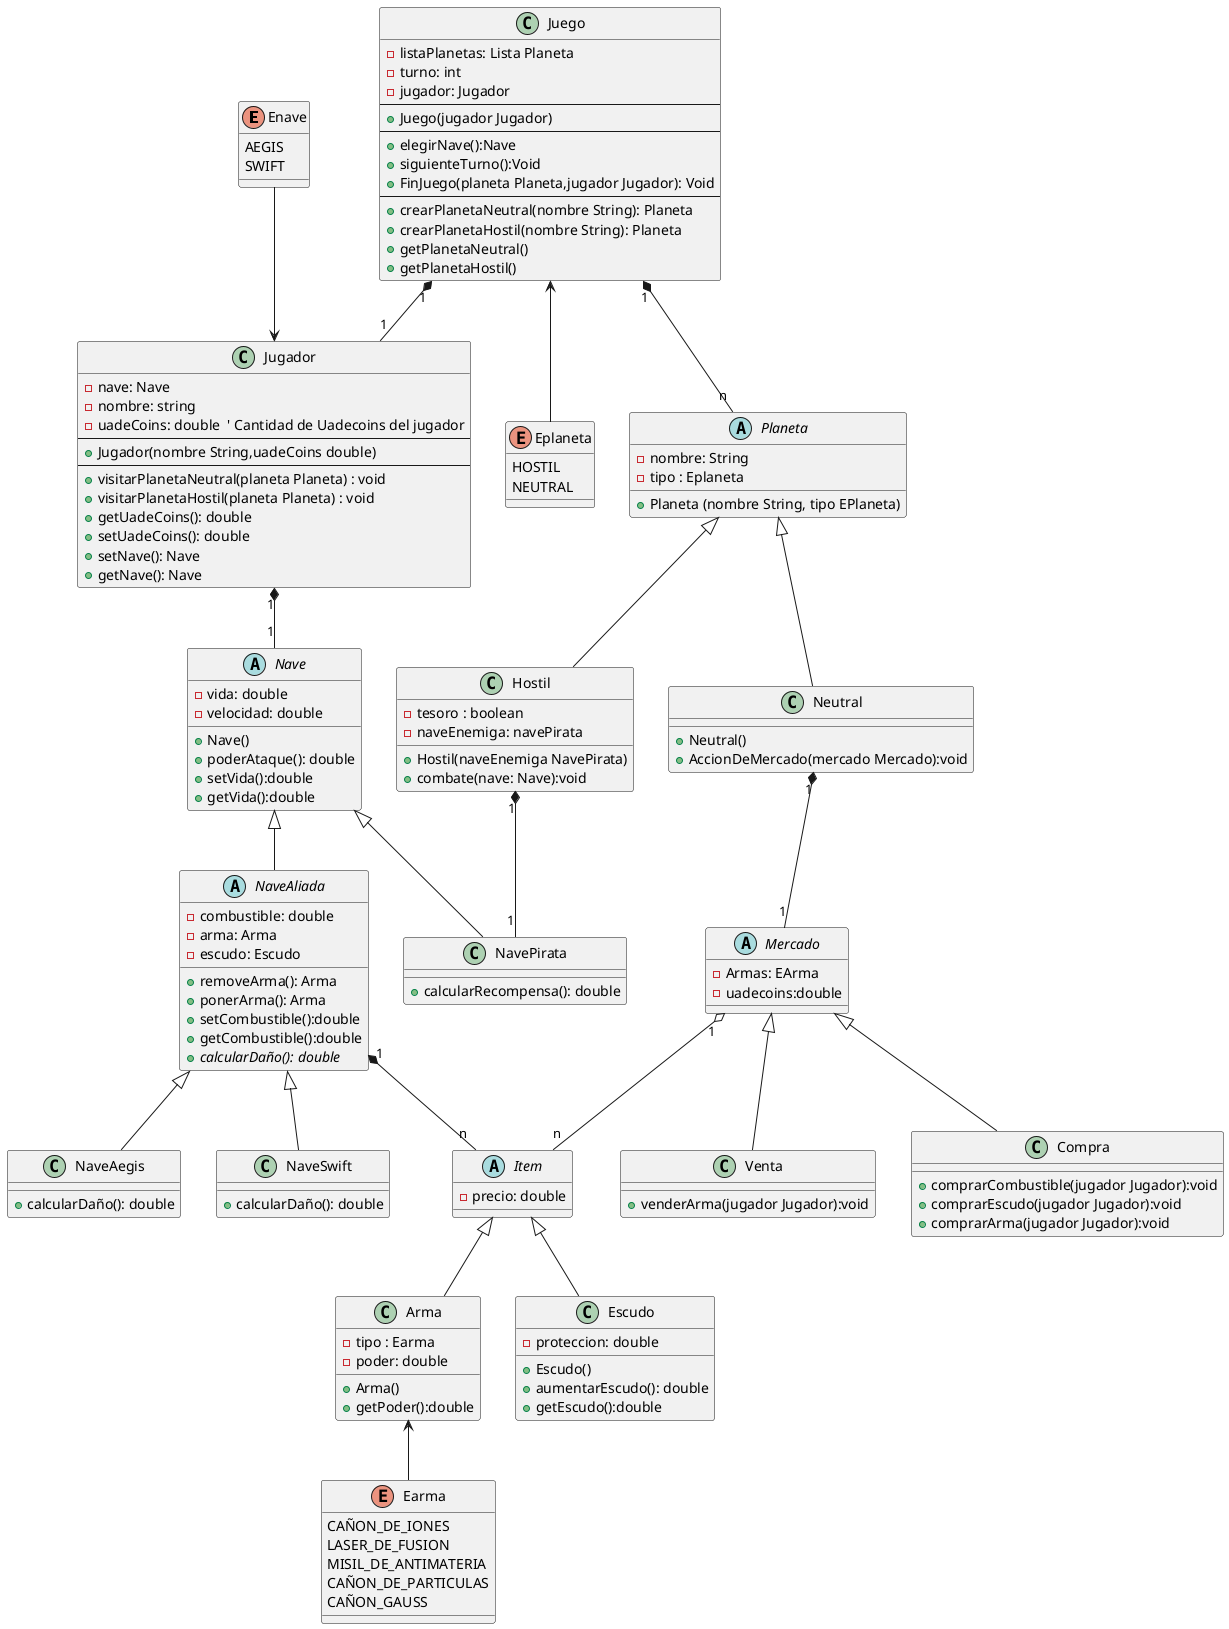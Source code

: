 

@startuml
'class Juego
Enave --> Jugador
enum Enave{
    AEGIS
    SWIFT
}
Juego <-- Eplaneta
enum Eplaneta{
    HOSTIL
    NEUTRAL
}
Arma <-- Earma
enum Earma{
   CAÑON_DE_IONES
   LASER_DE_FUSION
   MISIL_DE_ANTIMATERIA
   CAÑON_DE_PARTICULAS
   CAÑON_GAUSS
}
Juego "1" *-- "n" Planeta
Juego "1" *-- "1" Jugador
class Juego {
    - listaPlanetas: Lista Planeta
    - turno: int
    - jugador: Jugador
    --
    + Juego(jugador Jugador)
    --
    + elegirNave():Nave
    + siguienteTurno():Void
    + FinJuego(planeta Planeta,jugador Jugador): Void
    --
    + crearPlanetaNeutral(nombre String): Planeta
    + crearPlanetaHostil(nombre String): Planeta
    + getPlanetaNeutral()
    + getPlanetaHostil()
}
Jugador "1" *-- "1" Nave
'class Jugador
class Jugador {
    - nave: Nave
    - nombre: string
    - uadeCoins: double  ' Cantidad de Uadecoins del jugador
    --
    + Jugador(nombre String,uadeCoins double)
    --
    + visitarPlanetaNeutral(planeta Planeta) : void
    + visitarPlanetaHostil(planeta Planeta) : void
    + getUadeCoins(): double
    + setUadeCoins(): double
    + setNave(): Nave
    + getNave(): Nave
}

'class Nave
abstract class Nave {
    - vida: double
    - velocidad: double
    + Nave()
    + poderAtaque(): double
    + setVida():double
    + getVida():double
}
abstract class NaveAliada extends Nave{
 - combustible: double
 - arma: Arma
 - escudo: Escudo
 + removeArma(): Arma
 + ponerArma(): Arma
 + setCombustible():double
 + getCombustible():double
 + {abstract} calcularDaño(): double
}
' Clase para Nave Aegis
class NaveAegis extends NaveAliada{
+ calcularDaño(): double
}
' Clase para Nave Swift
class NaveSwift extends NaveAliada {
+ calcularDaño(): double
}
NaveAliada "1"*--"n" Item
abstract class Item{
- precio: double

}
'class Arma
class Arma extends Item{
    - tipo : Earma
    - poder: double
    + Arma()
    + getPoder():double
}

'class Escudo
class Escudo extends Item {
    - proteccion: double
    + Escudo()
    + aumentarEscudo(): double
    + getEscudo():double
}
Hostil "1"*--"1" NavePirata
'class Enemigo
class NavePirata extends Nave {
    + calcularRecompensa(): double
}

'class Planeta

Neutral "1"*--"1" Mercado
abstract class Planeta {
    - nombre: String
    - tipo : Eplaneta
    + Planeta (nombre String, tipo EPlaneta)
}

'class Mercado
class Neutral extends Planeta{
    + Neutral()
    + AccionDeMercado(mercado Mercado):void
}
Mercado "1" o-- "n" Item
Abstract class Mercado {
    -Armas: EArma
    -uadecoins:double
}
class Venta extends Mercado{
    + venderArma(jugador Jugador):void
}
class Compra extends Mercado{
    + comprarCombustible(jugador Jugador):void
    + comprarEscudo(jugador Jugador):void
    + comprarArma(jugador Jugador):void
}
'Subclase de Planeta: Hostil
class Hostil extends Planeta{
    - tesoro : boolean
    - naveEnemiga: navePirata
    + Hostil(naveEnemiga NavePirata)
    + combate(nave: Nave):void
}


@enduml